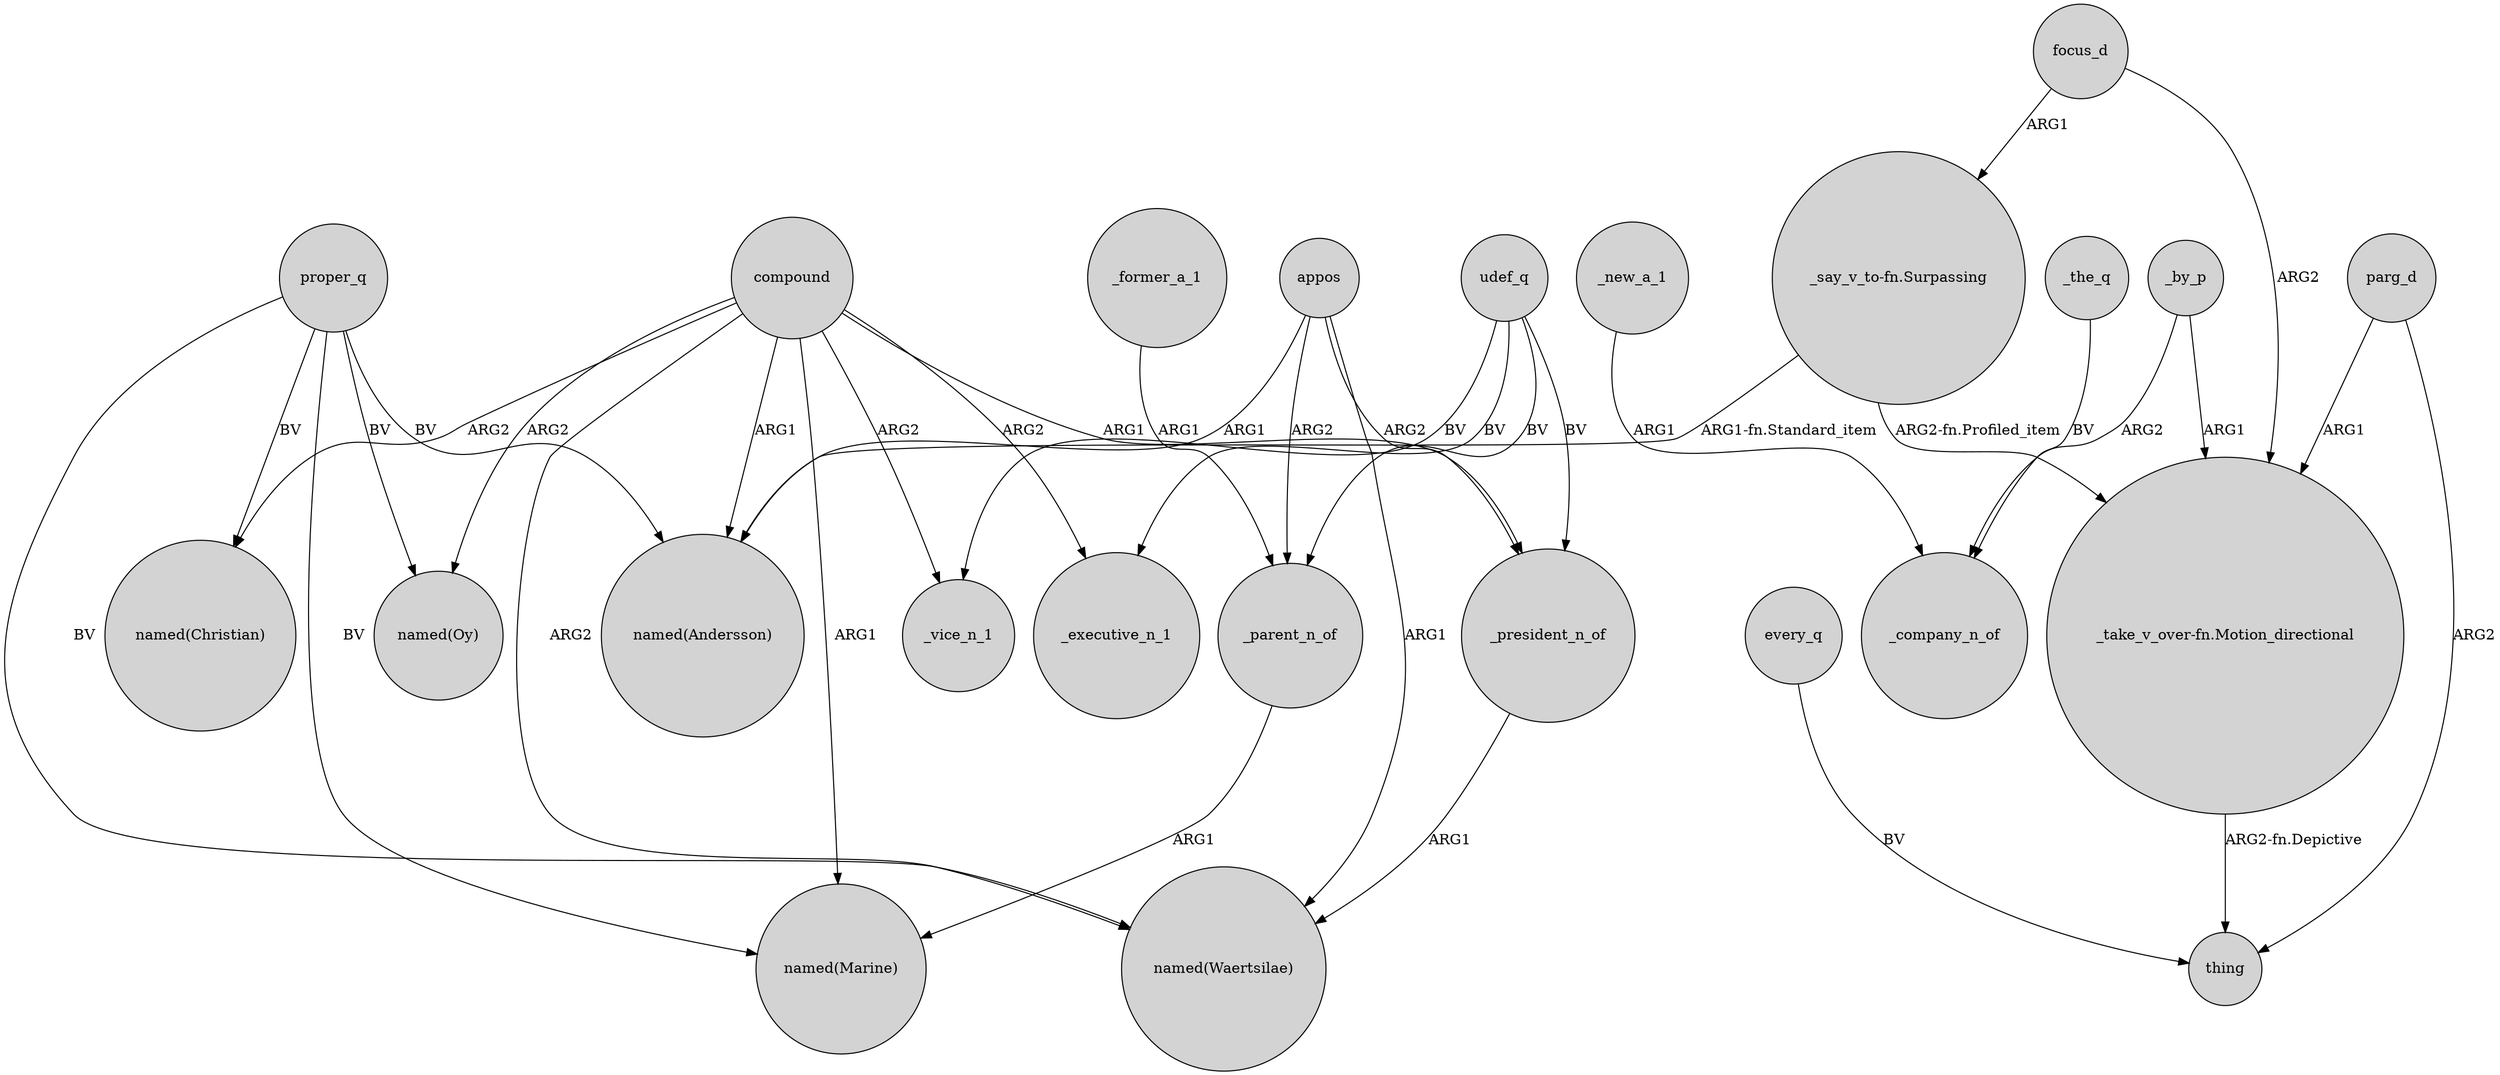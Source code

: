 digraph {
	node [shape=circle style=filled]
	proper_q -> "named(Marine)" [label=BV]
	appos -> _president_n_of [label=ARG2]
	"_take_v_over-fn.Motion_directional" -> thing [label="ARG2-fn.Depictive"]
	appos -> "named(Andersson)" [label=ARG1]
	compound -> "named(Andersson)" [label=ARG1]
	every_q -> thing [label=BV]
	"_say_v_to-fn.Surpassing" -> "_take_v_over-fn.Motion_directional" [label="ARG2-fn.Profiled_item"]
	compound -> "named(Marine)" [label=ARG1]
	proper_q -> "named(Waertsilae)" [label=BV]
	compound -> "named(Oy)" [label=ARG2]
	appos -> "named(Waertsilae)" [label=ARG1]
	parg_d -> thing [label=ARG2]
	_by_p -> _company_n_of [label=ARG2]
	parg_d -> "_take_v_over-fn.Motion_directional" [label=ARG1]
	proper_q -> "named(Oy)" [label=BV]
	udef_q -> _executive_n_1 [label=BV]
	appos -> _parent_n_of [label=ARG2]
	udef_q -> _vice_n_1 [label=BV]
	_parent_n_of -> "named(Marine)" [label=ARG1]
	focus_d -> "_take_v_over-fn.Motion_directional" [label=ARG2]
	_former_a_1 -> _parent_n_of [label=ARG1]
	proper_q -> "named(Andersson)" [label=BV]
	compound -> _vice_n_1 [label=ARG2]
	focus_d -> "_say_v_to-fn.Surpassing" [label=ARG1]
	_new_a_1 -> _company_n_of [label=ARG1]
	compound -> _president_n_of [label=ARG1]
	"_say_v_to-fn.Surpassing" -> "named(Andersson)" [label="ARG1-fn.Standard_item"]
	proper_q -> "named(Christian)" [label=BV]
	_president_n_of -> "named(Waertsilae)" [label=ARG1]
	_by_p -> "_take_v_over-fn.Motion_directional" [label=ARG1]
	udef_q -> _parent_n_of [label=BV]
	compound -> "named(Waertsilae)" [label=ARG2]
	udef_q -> _president_n_of [label=BV]
	_the_q -> _company_n_of [label=BV]
	compound -> _executive_n_1 [label=ARG2]
	compound -> "named(Christian)" [label=ARG2]
}
